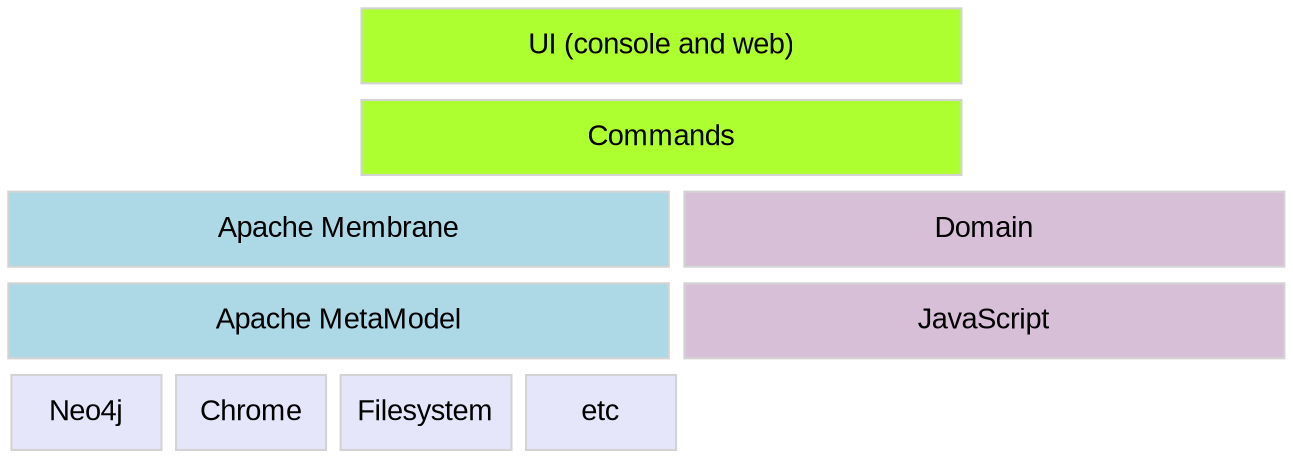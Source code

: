 graph layers {

  //-------------------------------------------------------------------------
  // styles
  //-------------------------------------------------------------------------

  graph [ rankdir=TB, nodesep=0.1, ranksep=0.1];
  node [ shape=box, color=lightgray, fillcolor=lightblue, style=filled, fontname=Arial, width=4, height=0.5 ];
  edge [ style=invis ];


  //-------------------------------------------------------------------------
  // nodes
  //-------------------------------------------------------------------------
  
  ui [ label="UI (console and web)", fillcolor=greenyellow, width=4 ];
  commands [ label="Commands", fillcolor=greenyellow, width=4 ];

  membrane [ label="Apache Membrane", width=4.4 ];
  metamodel [ label="Apache MetaModel", width=4.4 ];
  neo4j [ label="Neo4j", fillcolor=lavender, width=1 ];
  bookmarks [ label="Chrome", fillcolor=lavender, width=1 ];
  filesys [ label="Filesystem", fillcolor=lavender, width=1 ];
  etc [ label="etc", fillcolor=lavender, width=1 ];

  domain [ label="Domain", fillcolor=thistle, width=4 ];
  language [ label="JavaScript", fillcolor=thistle, width=4 ];


  //-------------------------------------------------------------------------
  // edges
  //-------------------------------------------------------------------------
  
  ui -- commands;
  commands -- membrane;
  commands -- domain;
  domain -- language;
  membrane -- metamodel;
  metamodel -- neo4j;
  metamodel -- bookmarks;
  metamodel -- filesys;
  metamodel -- etc;


  //-------------------------------------------------------------------------
  // ranks
  //-------------------------------------------------------------------------

  // { rank=same; };

}
